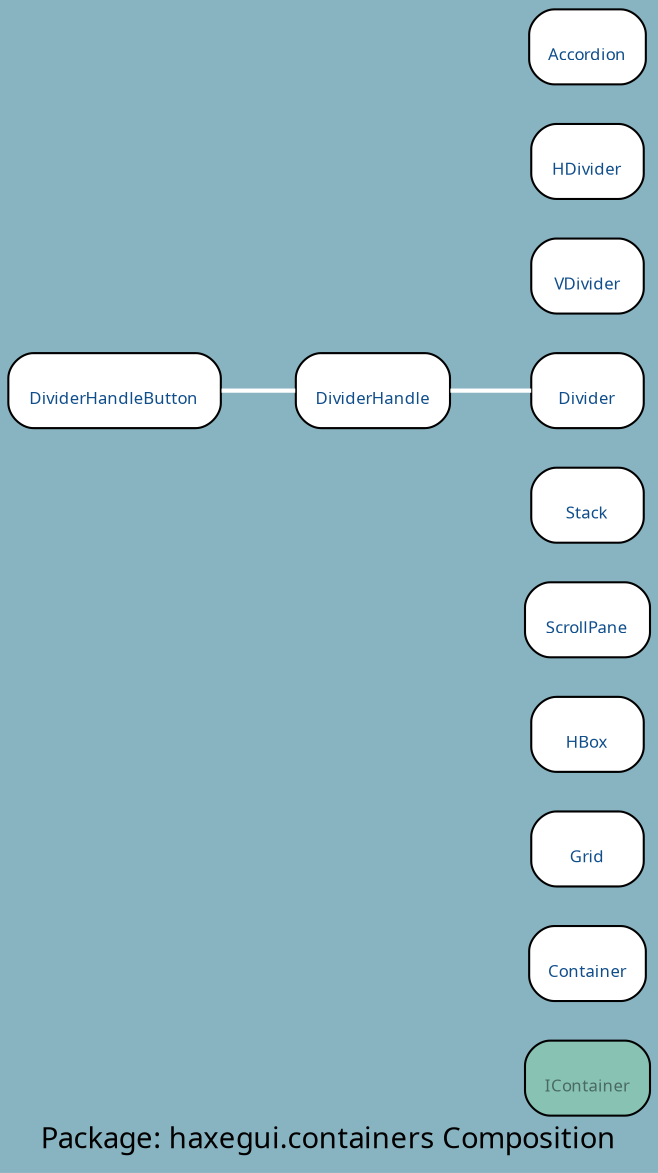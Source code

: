 digraph uml {
	graph [label="Package: haxegui.containers Composition", ratio=compress, rankdir=RL, smoothing=avg_dist, overlap=false, fontname="DejaVu Sans Condenesed", fontsize=14, bgcolor="#88B3C1", fontcolor=black];
	node [label="\N", fontname="DejaVu Sans Condenesed", fontsize=8, shape=record, color=black, fontcolor=black];
	edge [fontname="DejaVu Sans Condenesed", fontsize=8, color=black, fontcolor=black];
	graph [lp="156,12",
		bb="0,0,312,547"];
	"haxegui.containers.IContainer" [label="{\nIContainer}", fontcolor="#496962", style="rounded,filled", fillcolor="#88c2b3", URL="../types/haxegui/containers/IContainer.html", tooltip="\nIContainer", pos="281,43", rects="251,25,311,61", width="0.83", height="0.50"];
	"haxegui.containers.Container" [label="{\nContainer}", fontcolor="#104E8B", style="rounded,filled", fillcolor=white, URL="../types/haxegui/containers/Container.html", tooltip="\nContainer", pos="281,97", rects="253,79,310,115", width="0.78", height="0.50"];
	"haxegui.containers.Grid" [label="{\nGrid}", fontcolor="#104E8B", style="rounded,filled", fillcolor=white, URL="../types/haxegui/containers/Grid.html", tooltip="\nGrid", pos="281,151", rects="254,133,308,169", width="0.75", height="0.50"];
	"haxegui.containers.HBox" [label="{\nHBox}", fontcolor="#104E8B", style="rounded,filled", fillcolor=white, URL="../types/haxegui/containers/HBox.html", tooltip="\nHBox", pos="281,205", rects="254,187,308,223", width="0.75", height="0.50"];
	"haxegui.containers.ScrollPane" [label="{\nScrollPane}", fontcolor="#104E8B", style="rounded,filled", fillcolor=white, URL="../types/haxegui/containers/ScrollPane.html", tooltip="\nScrollPane", pos="281,259", rects="251,241,312,277", width="0.83", height="0.50"];
	"haxegui.containers.Stack" [label="{\nStack}", fontcolor="#104E8B", style="rounded,filled", fillcolor=white, URL="../types/haxegui/containers/Stack.html", tooltip="\nStack", pos="281,313", rects="254,295,308,331", width="0.75", height="0.50"];
	"haxegui.containers.DividerHandle" [label="{\nDividerHandle}", fontcolor="#104E8B", style="rounded,filled", fillcolor=white, URL="../types/haxegui/containers/DividerHandle.html", tooltip="\nDividerHandle", pos="176,367", rects="139,349,214,385", width="1.03", height="0.50"];
	"haxegui.containers.DividerHandleButton" [label="{\nDividerHandleButton}", fontcolor="#104E8B", style="rounded,filled", fillcolor=white, URL="../types/haxegui/containers/DividerHandleButton.html", tooltip="\nDividerHandleButton", pos="51,367", rects="0,349,102,385", width="1.42", height="0.50"];
	"haxegui.containers.Divider" [label="{\nDivider}", fontcolor="#104E8B", style="rounded,filled", fillcolor=white, URL="../types/haxegui/containers/Divider.html", tooltip="\nDivider", pos="281,367", rects="254,349,308,385", width="0.75", height="0.50"];
	"haxegui.containers.VDivider" [label="{\nVDivider}", fontcolor="#104E8B", style="rounded,filled", fillcolor=white, URL="../types/haxegui/containers/VDivider.html", tooltip="\nVDivider", pos="281,421", rects="254,403,308,439", width="0.75", height="0.50"];
	"haxegui.containers.HDivider" [label="{\nHDivider}", fontcolor="#104E8B", style="rounded,filled", fillcolor=white, URL="../types/haxegui/containers/HDivider.html", tooltip="\nHDivider", pos="281,475", rects="254,457,308,493", width="0.75", height="0.50"];
	"haxegui.containers.Accordion" [label="{\nAccordion}", fontcolor="#104E8B", style="rounded,filled", fillcolor=white, URL="../types/haxegui/containers/Accordion.html", tooltip="\nAccordion", pos="281,529", rects="253,511,310,547", width="0.78", height="0.50"];
	"haxegui.containers.DividerHandle" -> "haxegui.containers.DividerHandleButton" [color=white, style=bold, arrowhead=none, arrowtail=diamond, arrowsize=1, pos="s,139,367 127,367 119,367 111,367 102,367"];
	"haxegui.containers.Divider" -> "haxegui.containers.DividerHandle" [color=white, style=bold, arrowhead=none, arrowtail=diamond, arrowsize=1, pos="s,254,367 242,367 233,367 223,367 214,367"];
}
